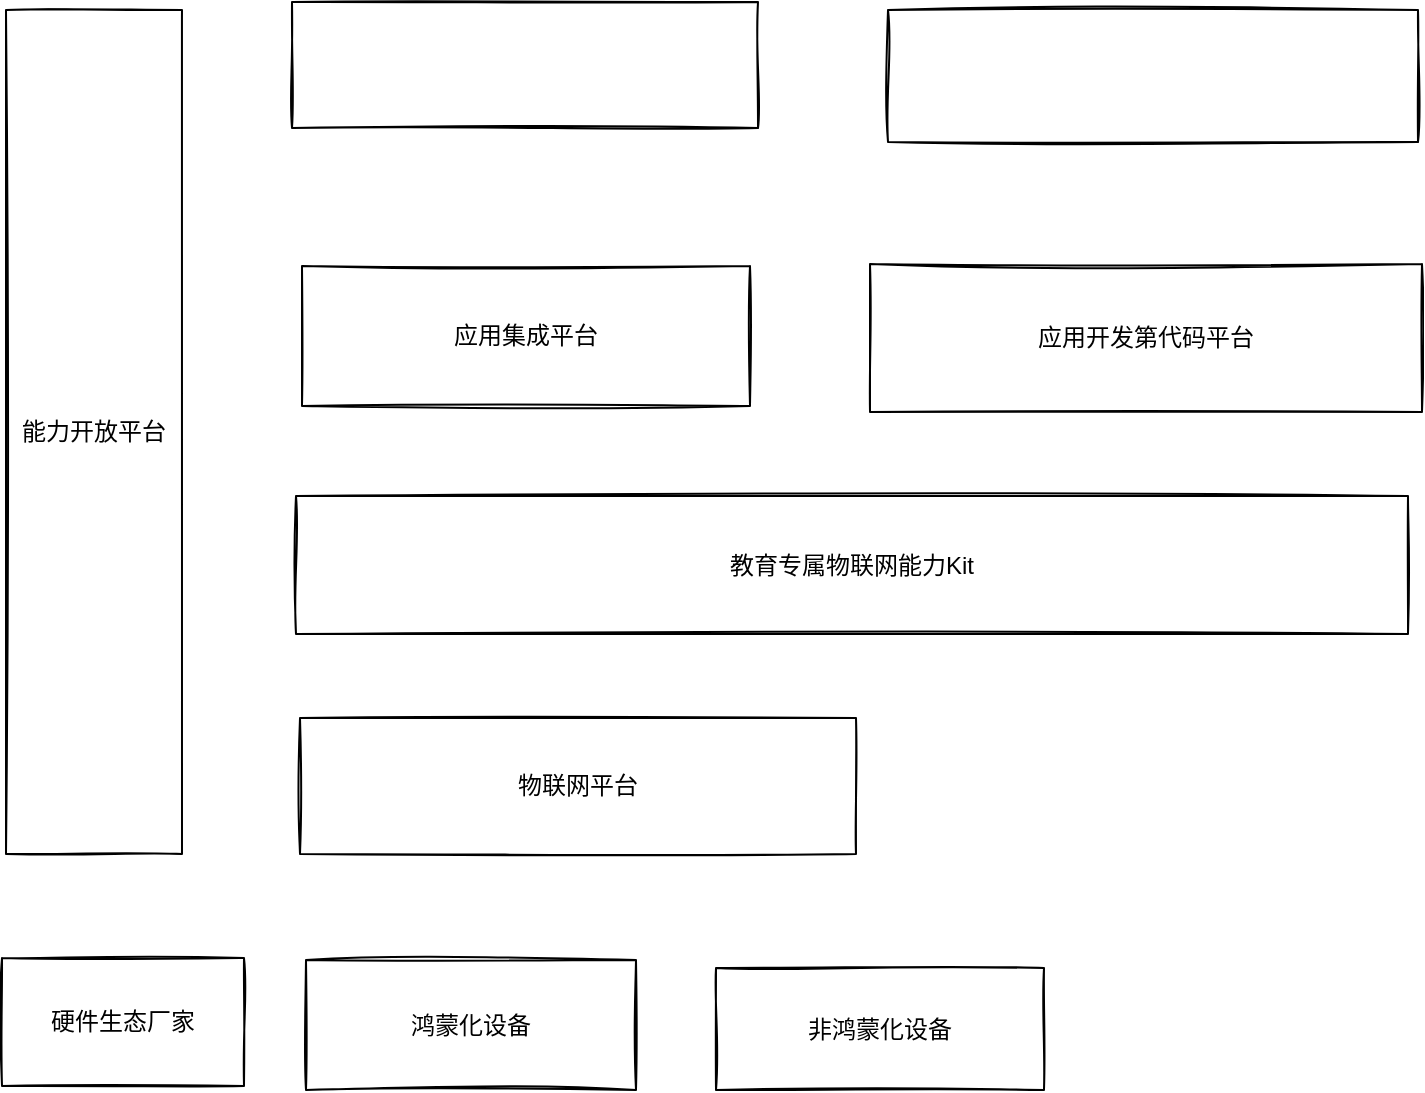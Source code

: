 <mxfile version="19.0.3" type="device"><diagram id="lpny6NcHaylUEcGBYCsV" name="第 1 页"><mxGraphModel dx="1608" dy="1137" grid="0" gridSize="10" guides="0" tooltips="1" connect="0" arrows="1" fold="1" page="0" pageScale="1" pageWidth="3300" pageHeight="4681" math="0" shadow="0"><root><mxCell id="0"/><mxCell id="1" style="" parent="0"/><mxCell id="1hbqd3Igvl294ubv1XBn-1" value="物联网平台" style="rounded=0;whiteSpace=wrap;html=1;sketch=1;" vertex="1" parent="1"><mxGeometry x="100" y="318" width="278" height="68" as="geometry"/></mxCell><mxCell id="1hbqd3Igvl294ubv1XBn-2" value="教育专属物联网能力Kit" style="rounded=0;whiteSpace=wrap;html=1;sketch=1;" vertex="1" parent="1"><mxGeometry x="98" y="207" width="556" height="69" as="geometry"/></mxCell><mxCell id="1hbqd3Igvl294ubv1XBn-3" value="应用集成平台" style="rounded=0;whiteSpace=wrap;html=1;sketch=1;" vertex="1" parent="1"><mxGeometry x="101" y="92" width="224" height="70" as="geometry"/></mxCell><mxCell id="1hbqd3Igvl294ubv1XBn-4" value="鸿蒙化设备" style="rounded=0;whiteSpace=wrap;html=1;sketch=1;" vertex="1" parent="1"><mxGeometry x="103" y="439" width="165" height="65" as="geometry"/></mxCell><mxCell id="1hbqd3Igvl294ubv1XBn-5" value="非鸿蒙化设备" style="rounded=0;whiteSpace=wrap;html=1;sketch=1;" vertex="1" parent="1"><mxGeometry x="308" y="443" width="164" height="61" as="geometry"/></mxCell><mxCell id="1hbqd3Igvl294ubv1XBn-6" value="应用开发第代码平台" style="rounded=0;whiteSpace=wrap;html=1;sketch=1;" vertex="1" parent="1"><mxGeometry x="385" y="91" width="276" height="74" as="geometry"/></mxCell><mxCell id="1hbqd3Igvl294ubv1XBn-7" value="" style="rounded=0;whiteSpace=wrap;html=1;sketch=1;" vertex="1" parent="1"><mxGeometry x="96" y="-40" width="233" height="63" as="geometry"/></mxCell><mxCell id="1hbqd3Igvl294ubv1XBn-8" value="能力开放平台" style="rounded=0;whiteSpace=wrap;html=1;sketch=1;" vertex="1" parent="1"><mxGeometry x="-47" y="-36" width="88" height="422" as="geometry"/></mxCell><mxCell id="1hbqd3Igvl294ubv1XBn-9" value="硬件生态厂家" style="rounded=0;whiteSpace=wrap;html=1;sketch=1;" vertex="1" parent="1"><mxGeometry x="-49" y="438" width="121" height="64" as="geometry"/></mxCell><mxCell id="1hbqd3Igvl294ubv1XBn-10" value="" style="rounded=0;whiteSpace=wrap;html=1;sketch=1;" vertex="1" parent="1"><mxGeometry x="394" y="-36" width="265" height="66" as="geometry"/></mxCell><mxCell id="_Xkb9si103zXdXWpm26t-9" value="功能" parent="0"/></root></mxGraphModel></diagram></mxfile>